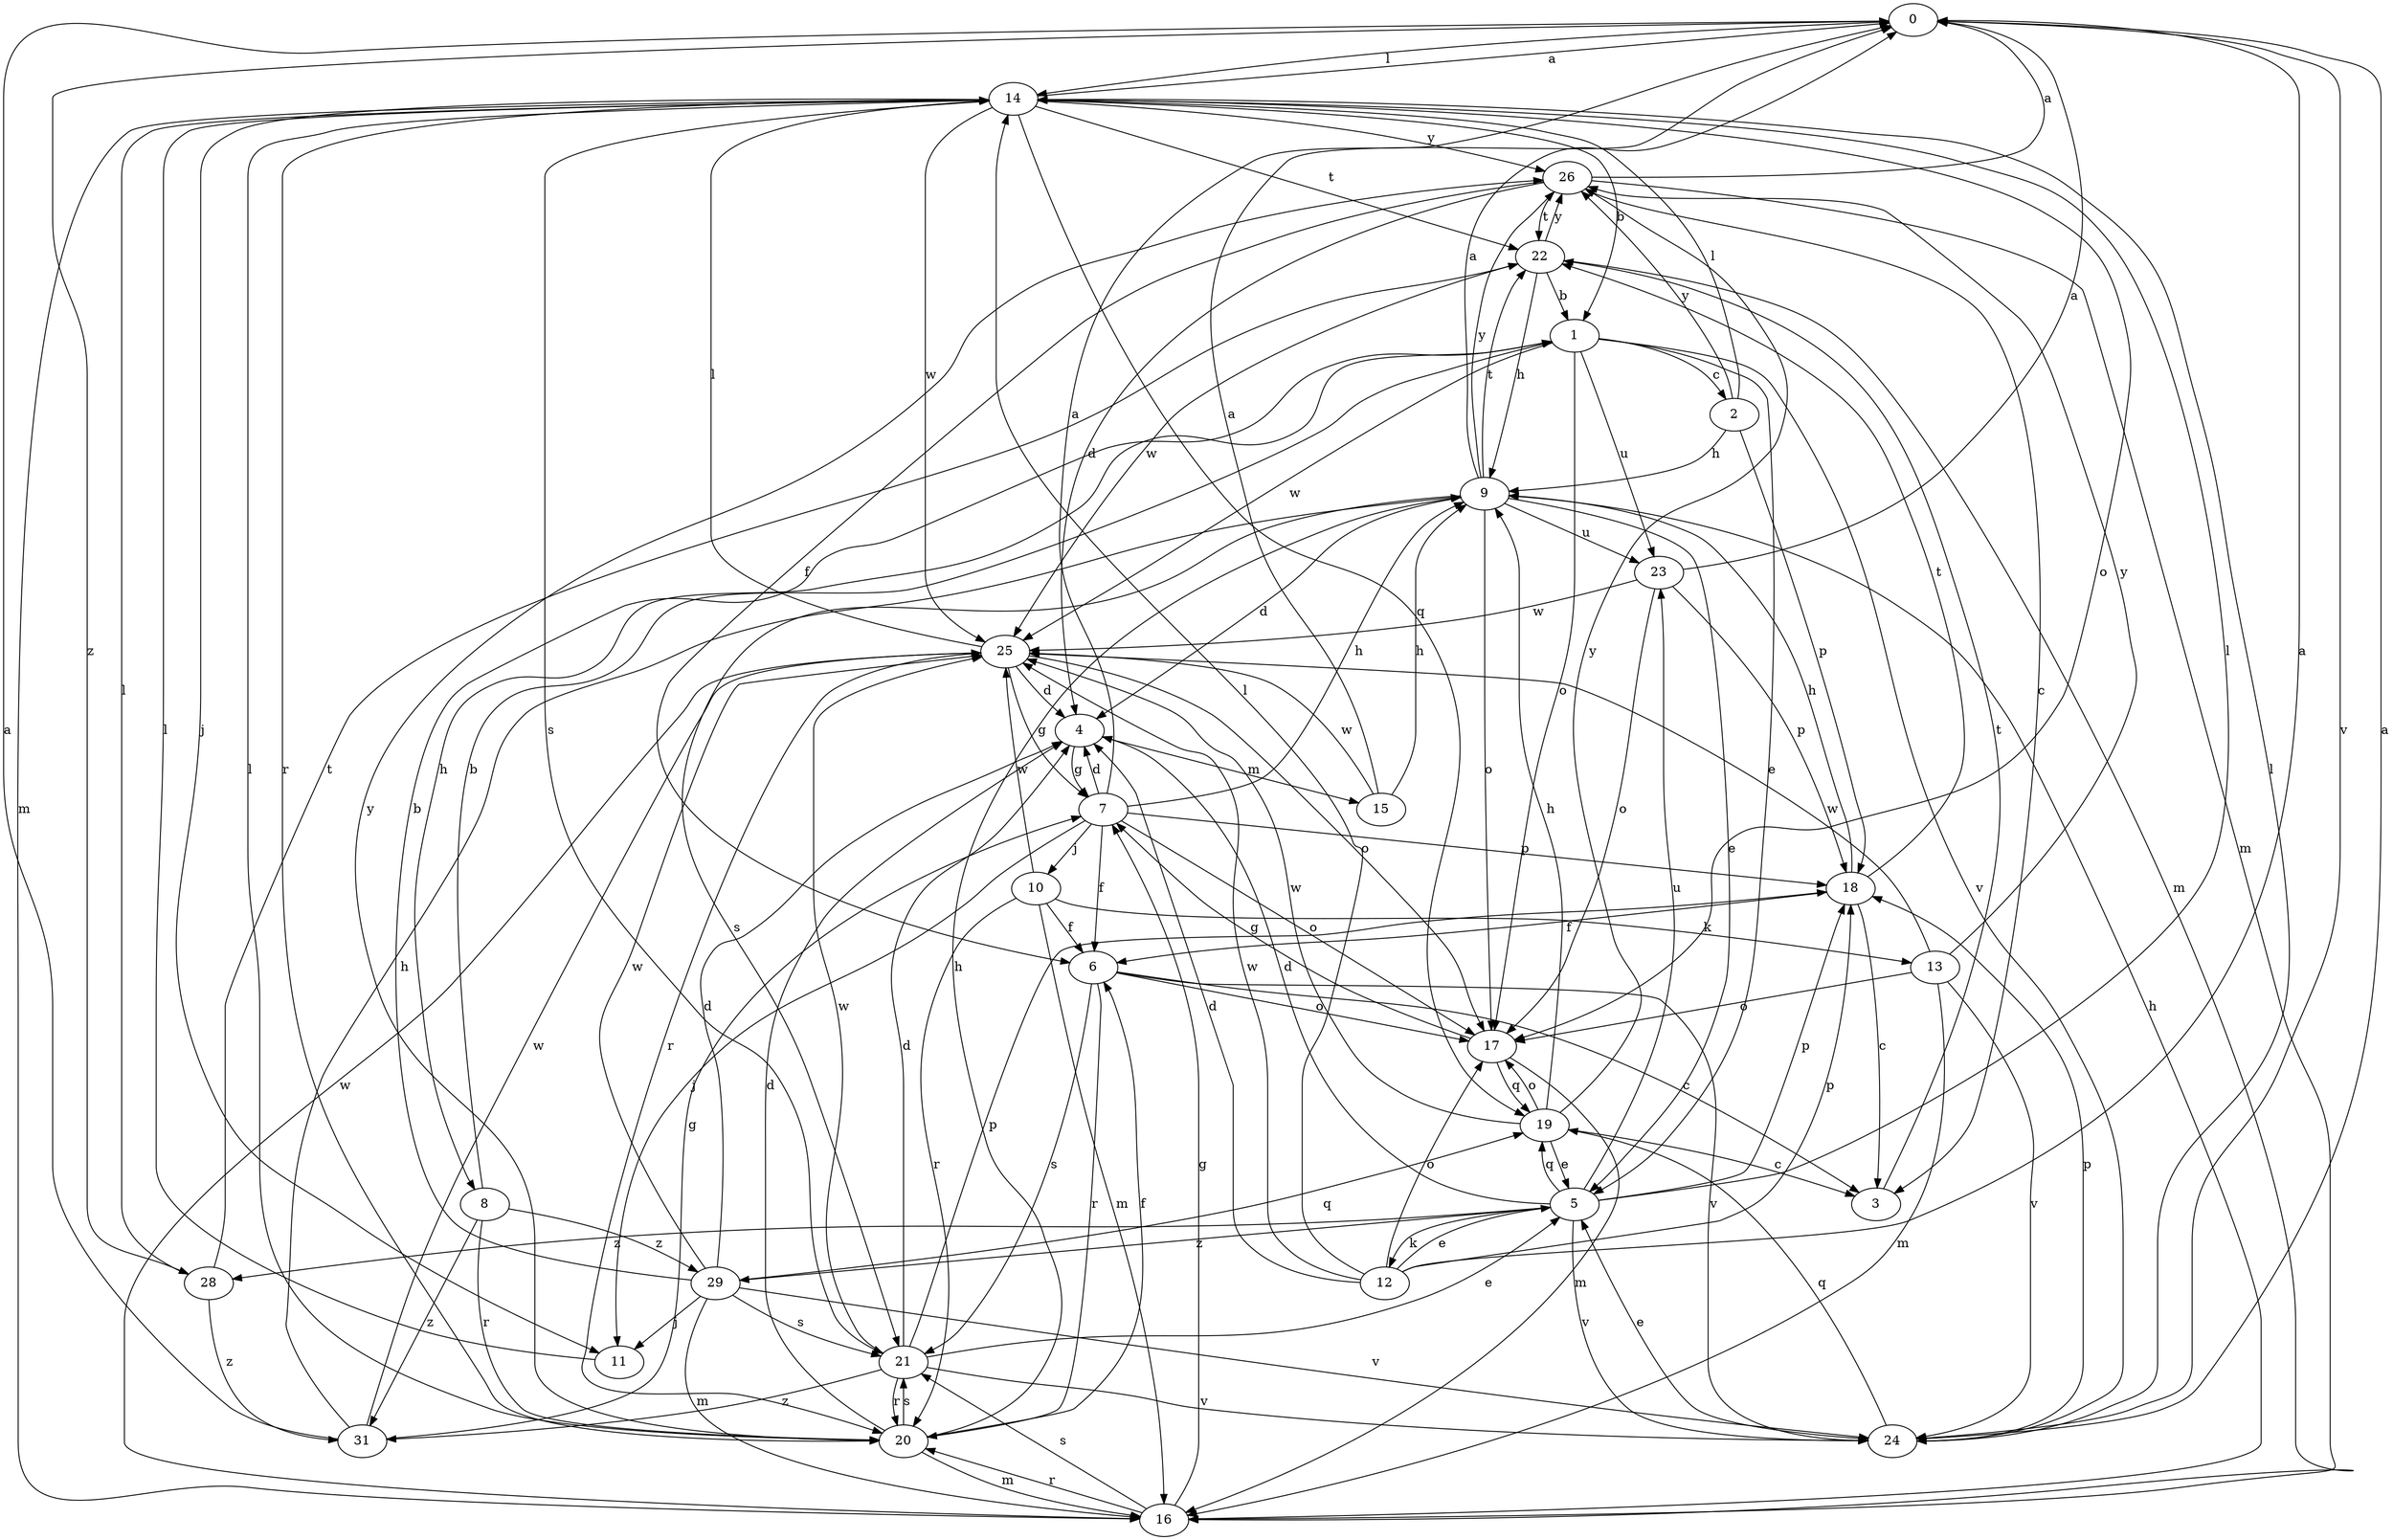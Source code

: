 strict digraph  {
0;
1;
2;
3;
4;
5;
6;
7;
8;
9;
10;
11;
12;
13;
14;
15;
16;
17;
18;
19;
20;
21;
22;
23;
24;
25;
26;
28;
29;
31;
0 -> 14  [label=l];
0 -> 24  [label=v];
0 -> 28  [label=z];
1 -> 2  [label=c];
1 -> 5  [label=e];
1 -> 8  [label=h];
1 -> 17  [label=o];
1 -> 23  [label=u];
1 -> 24  [label=v];
1 -> 25  [label=w];
2 -> 9  [label=h];
2 -> 14  [label=l];
2 -> 18  [label=p];
2 -> 26  [label=y];
3 -> 22  [label=t];
4 -> 7  [label=g];
4 -> 15  [label=m];
5 -> 4  [label=d];
5 -> 12  [label=k];
5 -> 14  [label=l];
5 -> 18  [label=p];
5 -> 19  [label=q];
5 -> 23  [label=u];
5 -> 24  [label=v];
5 -> 28  [label=z];
5 -> 29  [label=z];
6 -> 3  [label=c];
6 -> 17  [label=o];
6 -> 20  [label=r];
6 -> 21  [label=s];
6 -> 24  [label=v];
7 -> 0  [label=a];
7 -> 4  [label=d];
7 -> 6  [label=f];
7 -> 9  [label=h];
7 -> 10  [label=j];
7 -> 11  [label=j];
7 -> 17  [label=o];
7 -> 18  [label=p];
8 -> 1  [label=b];
8 -> 20  [label=r];
8 -> 29  [label=z];
8 -> 31  [label=z];
9 -> 0  [label=a];
9 -> 4  [label=d];
9 -> 5  [label=e];
9 -> 17  [label=o];
9 -> 21  [label=s];
9 -> 22  [label=t];
9 -> 23  [label=u];
9 -> 26  [label=y];
10 -> 6  [label=f];
10 -> 13  [label=k];
10 -> 16  [label=m];
10 -> 20  [label=r];
10 -> 25  [label=w];
11 -> 14  [label=l];
12 -> 0  [label=a];
12 -> 4  [label=d];
12 -> 5  [label=e];
12 -> 14  [label=l];
12 -> 17  [label=o];
12 -> 18  [label=p];
12 -> 25  [label=w];
13 -> 16  [label=m];
13 -> 17  [label=o];
13 -> 24  [label=v];
13 -> 25  [label=w];
13 -> 26  [label=y];
14 -> 0  [label=a];
14 -> 1  [label=b];
14 -> 11  [label=j];
14 -> 16  [label=m];
14 -> 17  [label=o];
14 -> 19  [label=q];
14 -> 20  [label=r];
14 -> 21  [label=s];
14 -> 22  [label=t];
14 -> 25  [label=w];
14 -> 26  [label=y];
15 -> 0  [label=a];
15 -> 9  [label=h];
15 -> 25  [label=w];
16 -> 7  [label=g];
16 -> 9  [label=h];
16 -> 20  [label=r];
16 -> 21  [label=s];
16 -> 25  [label=w];
17 -> 7  [label=g];
17 -> 16  [label=m];
17 -> 19  [label=q];
18 -> 3  [label=c];
18 -> 6  [label=f];
18 -> 9  [label=h];
18 -> 22  [label=t];
19 -> 3  [label=c];
19 -> 5  [label=e];
19 -> 9  [label=h];
19 -> 17  [label=o];
19 -> 25  [label=w];
19 -> 26  [label=y];
20 -> 4  [label=d];
20 -> 6  [label=f];
20 -> 9  [label=h];
20 -> 14  [label=l];
20 -> 16  [label=m];
20 -> 21  [label=s];
20 -> 26  [label=y];
21 -> 4  [label=d];
21 -> 5  [label=e];
21 -> 18  [label=p];
21 -> 20  [label=r];
21 -> 24  [label=v];
21 -> 25  [label=w];
21 -> 31  [label=z];
22 -> 1  [label=b];
22 -> 9  [label=h];
22 -> 16  [label=m];
22 -> 25  [label=w];
22 -> 26  [label=y];
23 -> 0  [label=a];
23 -> 17  [label=o];
23 -> 18  [label=p];
23 -> 25  [label=w];
24 -> 0  [label=a];
24 -> 5  [label=e];
24 -> 14  [label=l];
24 -> 18  [label=p];
24 -> 19  [label=q];
25 -> 4  [label=d];
25 -> 7  [label=g];
25 -> 14  [label=l];
25 -> 17  [label=o];
25 -> 20  [label=r];
26 -> 0  [label=a];
26 -> 3  [label=c];
26 -> 4  [label=d];
26 -> 6  [label=f];
26 -> 16  [label=m];
26 -> 22  [label=t];
28 -> 14  [label=l];
28 -> 22  [label=t];
28 -> 31  [label=z];
29 -> 1  [label=b];
29 -> 4  [label=d];
29 -> 11  [label=j];
29 -> 16  [label=m];
29 -> 19  [label=q];
29 -> 21  [label=s];
29 -> 24  [label=v];
29 -> 25  [label=w];
31 -> 0  [label=a];
31 -> 7  [label=g];
31 -> 9  [label=h];
31 -> 25  [label=w];
}
